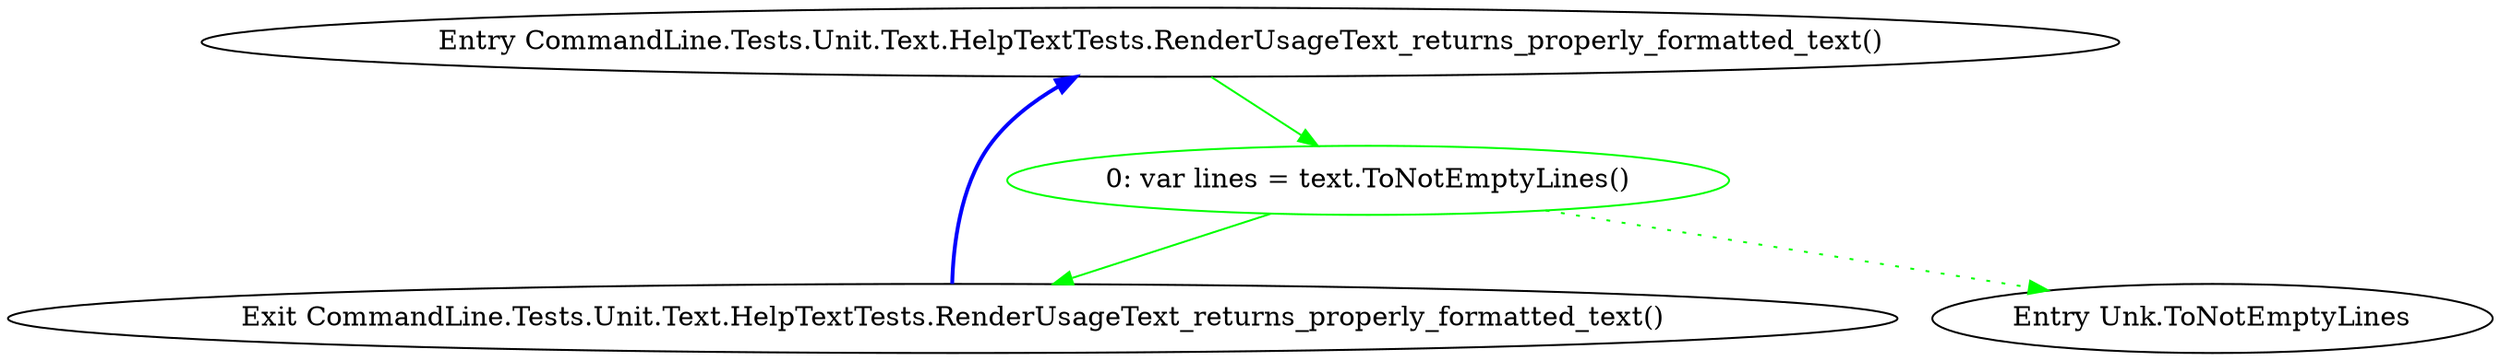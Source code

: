 digraph  {
m2_205 [cluster="CommandLine.Tests.Unit.Text.HelpTextTests.RenderUsageText_returns_properly_formatted_text()", file="HelpTextTests.cs", label="Entry CommandLine.Tests.Unit.Text.HelpTextTests.RenderUsageText_returns_properly_formatted_text()", span="367-367"];
m2_206 [cluster="CommandLine.Tests.Unit.Text.HelpTextTests.RenderUsageText_returns_properly_formatted_text()", color=green, community=0, file="HelpTextTests.cs", label="0: var lines = text.ToNotEmptyLines()", span="373-373"];
m2_207 [cluster="CommandLine.Tests.Unit.Text.HelpTextTests.RenderUsageText_returns_properly_formatted_text()", file="HelpTextTests.cs", label="Exit CommandLine.Tests.Unit.Text.HelpTextTests.RenderUsageText_returns_properly_formatted_text()", span="367-367"];
m2_208 [cluster="Unk.ToNotEmptyLines", file="HelpTextTests.cs", label="Entry Unk.ToNotEmptyLines", span=""];
m2_205 -> m2_206  [color=green, key=0, style=solid];
m2_206 -> m2_207  [color=green, key=0, style=solid];
m2_206 -> m2_208  [color=green, key=2, style=dotted];
m2_207 -> m2_205  [color=blue, key=0, style=bold];
}
